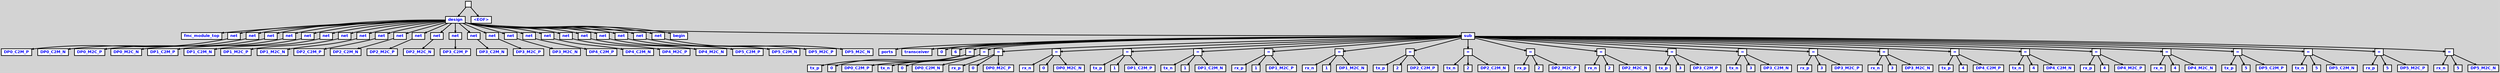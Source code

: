 digraph {

	ordering=out;
	ranksep=.4;
	bgcolor="lightgrey"; node [shape=box, fixedsize=false, fontsize=12, fontname="Helvetica-bold", fontcolor="blue"
		width=.25, height=.25, color="black", fillcolor="white", style="filled, solid, bold"];
	edge [arrowsize=.5, color="black", style="bold"]

  n0 [label=""];
  n1 [label="design"];
  n1 [label="design"];
  n2 [label="fmc_module_top"];
  n3 [label="net"];
  n3 [label="net"];
  n4 [label="DP0_C2M_P"];
  n5 [label="net"];
  n5 [label="net"];
  n6 [label="DP0_C2M_N"];
  n7 [label="net"];
  n7 [label="net"];
  n8 [label="DP0_M2C_P"];
  n9 [label="net"];
  n9 [label="net"];
  n10 [label="DP0_M2C_N"];
  n11 [label="net"];
  n11 [label="net"];
  n12 [label="DP1_C2M_P"];
  n13 [label="net"];
  n13 [label="net"];
  n14 [label="DP1_C2M_N"];
  n15 [label="net"];
  n15 [label="net"];
  n16 [label="DP1_M2C_P"];
  n17 [label="net"];
  n17 [label="net"];
  n18 [label="DP1_M2C_N"];
  n19 [label="net"];
  n19 [label="net"];
  n20 [label="DP2_C2M_P"];
  n21 [label="net"];
  n21 [label="net"];
  n22 [label="DP2_C2M_N"];
  n23 [label="net"];
  n23 [label="net"];
  n24 [label="DP2_M2C_P"];
  n25 [label="net"];
  n25 [label="net"];
  n26 [label="DP2_M2C_N"];
  n27 [label="net"];
  n27 [label="net"];
  n28 [label="DP3_C2M_P"];
  n29 [label="net"];
  n29 [label="net"];
  n30 [label="DP3_C2M_N"];
  n31 [label="net"];
  n31 [label="net"];
  n32 [label="DP3_M2C_P"];
  n33 [label="net"];
  n33 [label="net"];
  n34 [label="DP3_M2C_N"];
  n35 [label="net"];
  n35 [label="net"];
  n36 [label="DP4_C2M_P"];
  n37 [label="net"];
  n37 [label="net"];
  n38 [label="DP4_C2M_N"];
  n39 [label="net"];
  n39 [label="net"];
  n40 [label="DP4_M2C_P"];
  n41 [label="net"];
  n41 [label="net"];
  n42 [label="DP4_M2C_N"];
  n43 [label="net"];
  n43 [label="net"];
  n44 [label="DP5_C2M_P"];
  n45 [label="net"];
  n45 [label="net"];
  n46 [label="DP5_C2M_N"];
  n47 [label="net"];
  n47 [label="net"];
  n48 [label="DP5_M2C_P"];
  n49 [label="net"];
  n49 [label="net"];
  n50 [label="DP5_M2C_N"];
  n51 [label="begin"];
  n52 [label="sub"];
  n52 [label="sub"];
  n53 [label="ports"];
  n54 [label="transceiver"];
  n55 [label="0"];
  n56 [label="6"];
  n57 [label="="];
  n57 [label="="];
  n58 [label="tx_p"];
  n59 [label="0"];
  n60 [label="DP0_C2M_P"];
  n61 [label="="];
  n61 [label="="];
  n62 [label="tx_n"];
  n63 [label="0"];
  n64 [label="DP0_C2M_N"];
  n65 [label="="];
  n65 [label="="];
  n66 [label="rx_p"];
  n67 [label="0"];
  n68 [label="DP0_M2C_P"];
  n69 [label="="];
  n69 [label="="];
  n70 [label="rx_n"];
  n71 [label="0"];
  n72 [label="DP0_M2C_N"];
  n73 [label="="];
  n73 [label="="];
  n74 [label="tx_p"];
  n75 [label="1"];
  n76 [label="DP1_C2M_P"];
  n77 [label="="];
  n77 [label="="];
  n78 [label="tx_n"];
  n79 [label="1"];
  n80 [label="DP1_C2M_N"];
  n81 [label="="];
  n81 [label="="];
  n82 [label="rx_p"];
  n83 [label="1"];
  n84 [label="DP1_M2C_P"];
  n85 [label="="];
  n85 [label="="];
  n86 [label="rx_n"];
  n87 [label="1"];
  n88 [label="DP1_M2C_N"];
  n89 [label="="];
  n89 [label="="];
  n90 [label="tx_p"];
  n91 [label="2"];
  n92 [label="DP2_C2M_P"];
  n93 [label="="];
  n93 [label="="];
  n94 [label="tx_n"];
  n95 [label="2"];
  n96 [label="DP2_C2M_N"];
  n97 [label="="];
  n97 [label="="];
  n98 [label="rx_p"];
  n99 [label="2"];
  n100 [label="DP2_M2C_P"];
  n101 [label="="];
  n101 [label="="];
  n102 [label="rx_n"];
  n103 [label="2"];
  n104 [label="DP2_M2C_N"];
  n105 [label="="];
  n105 [label="="];
  n106 [label="tx_p"];
  n107 [label="3"];
  n108 [label="DP3_C2M_P"];
  n109 [label="="];
  n109 [label="="];
  n110 [label="tx_n"];
  n111 [label="3"];
  n112 [label="DP3_C2M_N"];
  n113 [label="="];
  n113 [label="="];
  n114 [label="rx_p"];
  n115 [label="3"];
  n116 [label="DP3_M2C_P"];
  n117 [label="="];
  n117 [label="="];
  n118 [label="rx_n"];
  n119 [label="3"];
  n120 [label="DP3_M2C_N"];
  n121 [label="="];
  n121 [label="="];
  n122 [label="tx_p"];
  n123 [label="4"];
  n124 [label="DP4_C2M_P"];
  n125 [label="="];
  n125 [label="="];
  n126 [label="tx_n"];
  n127 [label="4"];
  n128 [label="DP4_C2M_N"];
  n129 [label="="];
  n129 [label="="];
  n130 [label="rx_p"];
  n131 [label="4"];
  n132 [label="DP4_M2C_P"];
  n133 [label="="];
  n133 [label="="];
  n134 [label="rx_n"];
  n135 [label="4"];
  n136 [label="DP4_M2C_N"];
  n137 [label="="];
  n137 [label="="];
  n138 [label="tx_p"];
  n139 [label="5"];
  n140 [label="DP5_C2M_P"];
  n141 [label="="];
  n141 [label="="];
  n142 [label="tx_n"];
  n143 [label="5"];
  n144 [label="DP5_C2M_N"];
  n145 [label="="];
  n145 [label="="];
  n146 [label="rx_p"];
  n147 [label="5"];
  n148 [label="DP5_M2C_P"];
  n149 [label="="];
  n149 [label="="];
  n150 [label="rx_n"];
  n151 [label="5"];
  n152 [label="DP5_M2C_N"];
  n153 [label="<EOF>"];

  n0 -> n1 // "" -> "design"
  n1 -> n2 // "design" -> "fmc_module_top"
  n1 -> n3 // "design" -> "net"
  n3 -> n4 // "net" -> "DP0_C2M_P"
  n1 -> n5 // "design" -> "net"
  n5 -> n6 // "net" -> "DP0_C2M_N"
  n1 -> n7 // "design" -> "net"
  n7 -> n8 // "net" -> "DP0_M2C_P"
  n1 -> n9 // "design" -> "net"
  n9 -> n10 // "net" -> "DP0_M2C_N"
  n1 -> n11 // "design" -> "net"
  n11 -> n12 // "net" -> "DP1_C2M_P"
  n1 -> n13 // "design" -> "net"
  n13 -> n14 // "net" -> "DP1_C2M_N"
  n1 -> n15 // "design" -> "net"
  n15 -> n16 // "net" -> "DP1_M2C_P"
  n1 -> n17 // "design" -> "net"
  n17 -> n18 // "net" -> "DP1_M2C_N"
  n1 -> n19 // "design" -> "net"
  n19 -> n20 // "net" -> "DP2_C2M_P"
  n1 -> n21 // "design" -> "net"
  n21 -> n22 // "net" -> "DP2_C2M_N"
  n1 -> n23 // "design" -> "net"
  n23 -> n24 // "net" -> "DP2_M2C_P"
  n1 -> n25 // "design" -> "net"
  n25 -> n26 // "net" -> "DP2_M2C_N"
  n1 -> n27 // "design" -> "net"
  n27 -> n28 // "net" -> "DP3_C2M_P"
  n1 -> n29 // "design" -> "net"
  n29 -> n30 // "net" -> "DP3_C2M_N"
  n1 -> n31 // "design" -> "net"
  n31 -> n32 // "net" -> "DP3_M2C_P"
  n1 -> n33 // "design" -> "net"
  n33 -> n34 // "net" -> "DP3_M2C_N"
  n1 -> n35 // "design" -> "net"
  n35 -> n36 // "net" -> "DP4_C2M_P"
  n1 -> n37 // "design" -> "net"
  n37 -> n38 // "net" -> "DP4_C2M_N"
  n1 -> n39 // "design" -> "net"
  n39 -> n40 // "net" -> "DP4_M2C_P"
  n1 -> n41 // "design" -> "net"
  n41 -> n42 // "net" -> "DP4_M2C_N"
  n1 -> n43 // "design" -> "net"
  n43 -> n44 // "net" -> "DP5_C2M_P"
  n1 -> n45 // "design" -> "net"
  n45 -> n46 // "net" -> "DP5_C2M_N"
  n1 -> n47 // "design" -> "net"
  n47 -> n48 // "net" -> "DP5_M2C_P"
  n1 -> n49 // "design" -> "net"
  n49 -> n50 // "net" -> "DP5_M2C_N"
  n1 -> n51 // "design" -> "begin"
  n1 -> n52 // "design" -> "sub"
  n52 -> n53 // "sub" -> "ports"
  n52 -> n54 // "sub" -> "transceiver"
  n52 -> n55 // "sub" -> "0"
  n52 -> n56 // "sub" -> "6"
  n52 -> n57 // "sub" -> "="
  n57 -> n58 // "=" -> "tx_p"
  n57 -> n59 // "=" -> "0"
  n57 -> n60 // "=" -> "DP0_C2M_P"
  n52 -> n61 // "sub" -> "="
  n61 -> n62 // "=" -> "tx_n"
  n61 -> n63 // "=" -> "0"
  n61 -> n64 // "=" -> "DP0_C2M_N"
  n52 -> n65 // "sub" -> "="
  n65 -> n66 // "=" -> "rx_p"
  n65 -> n67 // "=" -> "0"
  n65 -> n68 // "=" -> "DP0_M2C_P"
  n52 -> n69 // "sub" -> "="
  n69 -> n70 // "=" -> "rx_n"
  n69 -> n71 // "=" -> "0"
  n69 -> n72 // "=" -> "DP0_M2C_N"
  n52 -> n73 // "sub" -> "="
  n73 -> n74 // "=" -> "tx_p"
  n73 -> n75 // "=" -> "1"
  n73 -> n76 // "=" -> "DP1_C2M_P"
  n52 -> n77 // "sub" -> "="
  n77 -> n78 // "=" -> "tx_n"
  n77 -> n79 // "=" -> "1"
  n77 -> n80 // "=" -> "DP1_C2M_N"
  n52 -> n81 // "sub" -> "="
  n81 -> n82 // "=" -> "rx_p"
  n81 -> n83 // "=" -> "1"
  n81 -> n84 // "=" -> "DP1_M2C_P"
  n52 -> n85 // "sub" -> "="
  n85 -> n86 // "=" -> "rx_n"
  n85 -> n87 // "=" -> "1"
  n85 -> n88 // "=" -> "DP1_M2C_N"
  n52 -> n89 // "sub" -> "="
  n89 -> n90 // "=" -> "tx_p"
  n89 -> n91 // "=" -> "2"
  n89 -> n92 // "=" -> "DP2_C2M_P"
  n52 -> n93 // "sub" -> "="
  n93 -> n94 // "=" -> "tx_n"
  n93 -> n95 // "=" -> "2"
  n93 -> n96 // "=" -> "DP2_C2M_N"
  n52 -> n97 // "sub" -> "="
  n97 -> n98 // "=" -> "rx_p"
  n97 -> n99 // "=" -> "2"
  n97 -> n100 // "=" -> "DP2_M2C_P"
  n52 -> n101 // "sub" -> "="
  n101 -> n102 // "=" -> "rx_n"
  n101 -> n103 // "=" -> "2"
  n101 -> n104 // "=" -> "DP2_M2C_N"
  n52 -> n105 // "sub" -> "="
  n105 -> n106 // "=" -> "tx_p"
  n105 -> n107 // "=" -> "3"
  n105 -> n108 // "=" -> "DP3_C2M_P"
  n52 -> n109 // "sub" -> "="
  n109 -> n110 // "=" -> "tx_n"
  n109 -> n111 // "=" -> "3"
  n109 -> n112 // "=" -> "DP3_C2M_N"
  n52 -> n113 // "sub" -> "="
  n113 -> n114 // "=" -> "rx_p"
  n113 -> n115 // "=" -> "3"
  n113 -> n116 // "=" -> "DP3_M2C_P"
  n52 -> n117 // "sub" -> "="
  n117 -> n118 // "=" -> "rx_n"
  n117 -> n119 // "=" -> "3"
  n117 -> n120 // "=" -> "DP3_M2C_N"
  n52 -> n121 // "sub" -> "="
  n121 -> n122 // "=" -> "tx_p"
  n121 -> n123 // "=" -> "4"
  n121 -> n124 // "=" -> "DP4_C2M_P"
  n52 -> n125 // "sub" -> "="
  n125 -> n126 // "=" -> "tx_n"
  n125 -> n127 // "=" -> "4"
  n125 -> n128 // "=" -> "DP4_C2M_N"
  n52 -> n129 // "sub" -> "="
  n129 -> n130 // "=" -> "rx_p"
  n129 -> n131 // "=" -> "4"
  n129 -> n132 // "=" -> "DP4_M2C_P"
  n52 -> n133 // "sub" -> "="
  n133 -> n134 // "=" -> "rx_n"
  n133 -> n135 // "=" -> "4"
  n133 -> n136 // "=" -> "DP4_M2C_N"
  n52 -> n137 // "sub" -> "="
  n137 -> n138 // "=" -> "tx_p"
  n137 -> n139 // "=" -> "5"
  n137 -> n140 // "=" -> "DP5_C2M_P"
  n52 -> n141 // "sub" -> "="
  n141 -> n142 // "=" -> "tx_n"
  n141 -> n143 // "=" -> "5"
  n141 -> n144 // "=" -> "DP5_C2M_N"
  n52 -> n145 // "sub" -> "="
  n145 -> n146 // "=" -> "rx_p"
  n145 -> n147 // "=" -> "5"
  n145 -> n148 // "=" -> "DP5_M2C_P"
  n52 -> n149 // "sub" -> "="
  n149 -> n150 // "=" -> "rx_n"
  n149 -> n151 // "=" -> "5"
  n149 -> n152 // "=" -> "DP5_M2C_N"
  n0 -> n153 // "" -> "<EOF>"

}
